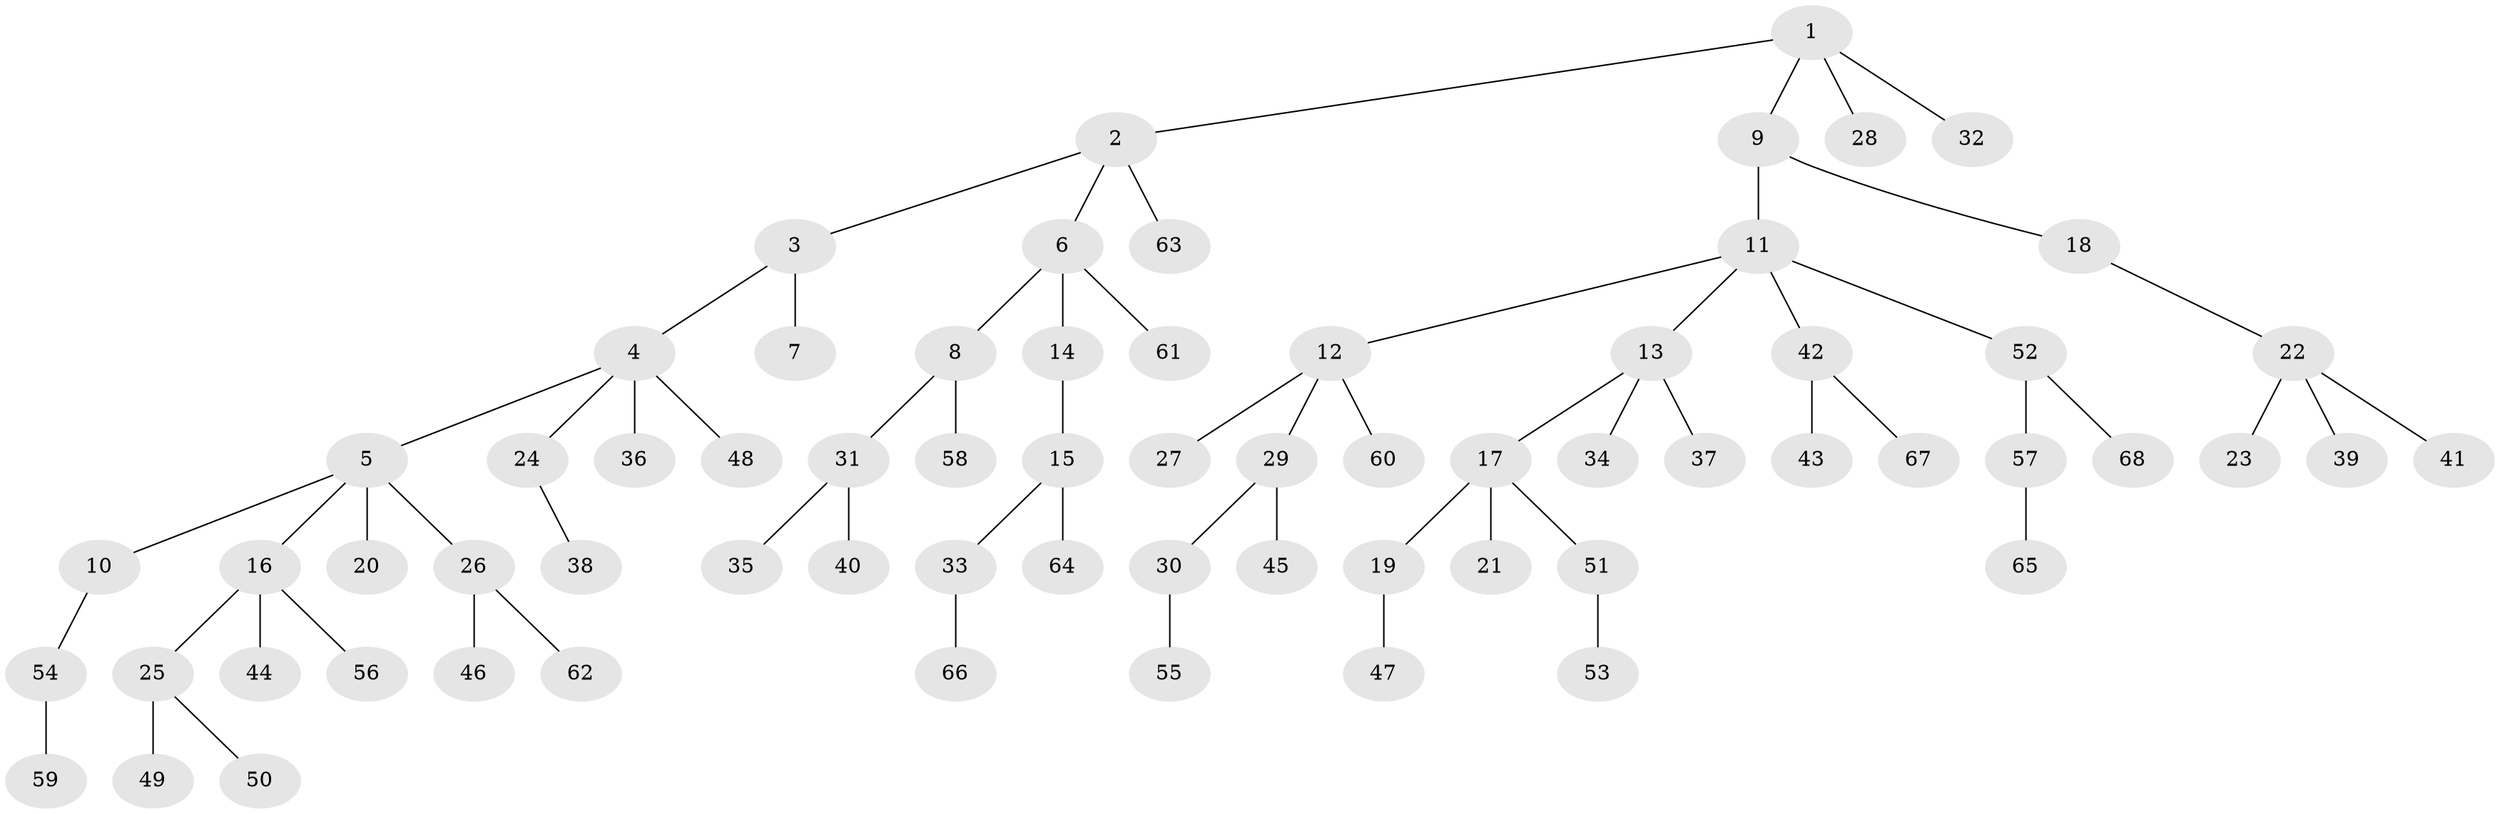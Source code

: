 // Generated by graph-tools (version 1.1) at 2025/36/03/09/25 02:36:41]
// undirected, 68 vertices, 67 edges
graph export_dot {
graph [start="1"]
  node [color=gray90,style=filled];
  1;
  2;
  3;
  4;
  5;
  6;
  7;
  8;
  9;
  10;
  11;
  12;
  13;
  14;
  15;
  16;
  17;
  18;
  19;
  20;
  21;
  22;
  23;
  24;
  25;
  26;
  27;
  28;
  29;
  30;
  31;
  32;
  33;
  34;
  35;
  36;
  37;
  38;
  39;
  40;
  41;
  42;
  43;
  44;
  45;
  46;
  47;
  48;
  49;
  50;
  51;
  52;
  53;
  54;
  55;
  56;
  57;
  58;
  59;
  60;
  61;
  62;
  63;
  64;
  65;
  66;
  67;
  68;
  1 -- 2;
  1 -- 9;
  1 -- 28;
  1 -- 32;
  2 -- 3;
  2 -- 6;
  2 -- 63;
  3 -- 4;
  3 -- 7;
  4 -- 5;
  4 -- 24;
  4 -- 36;
  4 -- 48;
  5 -- 10;
  5 -- 16;
  5 -- 20;
  5 -- 26;
  6 -- 8;
  6 -- 14;
  6 -- 61;
  8 -- 31;
  8 -- 58;
  9 -- 11;
  9 -- 18;
  10 -- 54;
  11 -- 12;
  11 -- 13;
  11 -- 42;
  11 -- 52;
  12 -- 27;
  12 -- 29;
  12 -- 60;
  13 -- 17;
  13 -- 34;
  13 -- 37;
  14 -- 15;
  15 -- 33;
  15 -- 64;
  16 -- 25;
  16 -- 44;
  16 -- 56;
  17 -- 19;
  17 -- 21;
  17 -- 51;
  18 -- 22;
  19 -- 47;
  22 -- 23;
  22 -- 39;
  22 -- 41;
  24 -- 38;
  25 -- 49;
  25 -- 50;
  26 -- 46;
  26 -- 62;
  29 -- 30;
  29 -- 45;
  30 -- 55;
  31 -- 35;
  31 -- 40;
  33 -- 66;
  42 -- 43;
  42 -- 67;
  51 -- 53;
  52 -- 57;
  52 -- 68;
  54 -- 59;
  57 -- 65;
}
